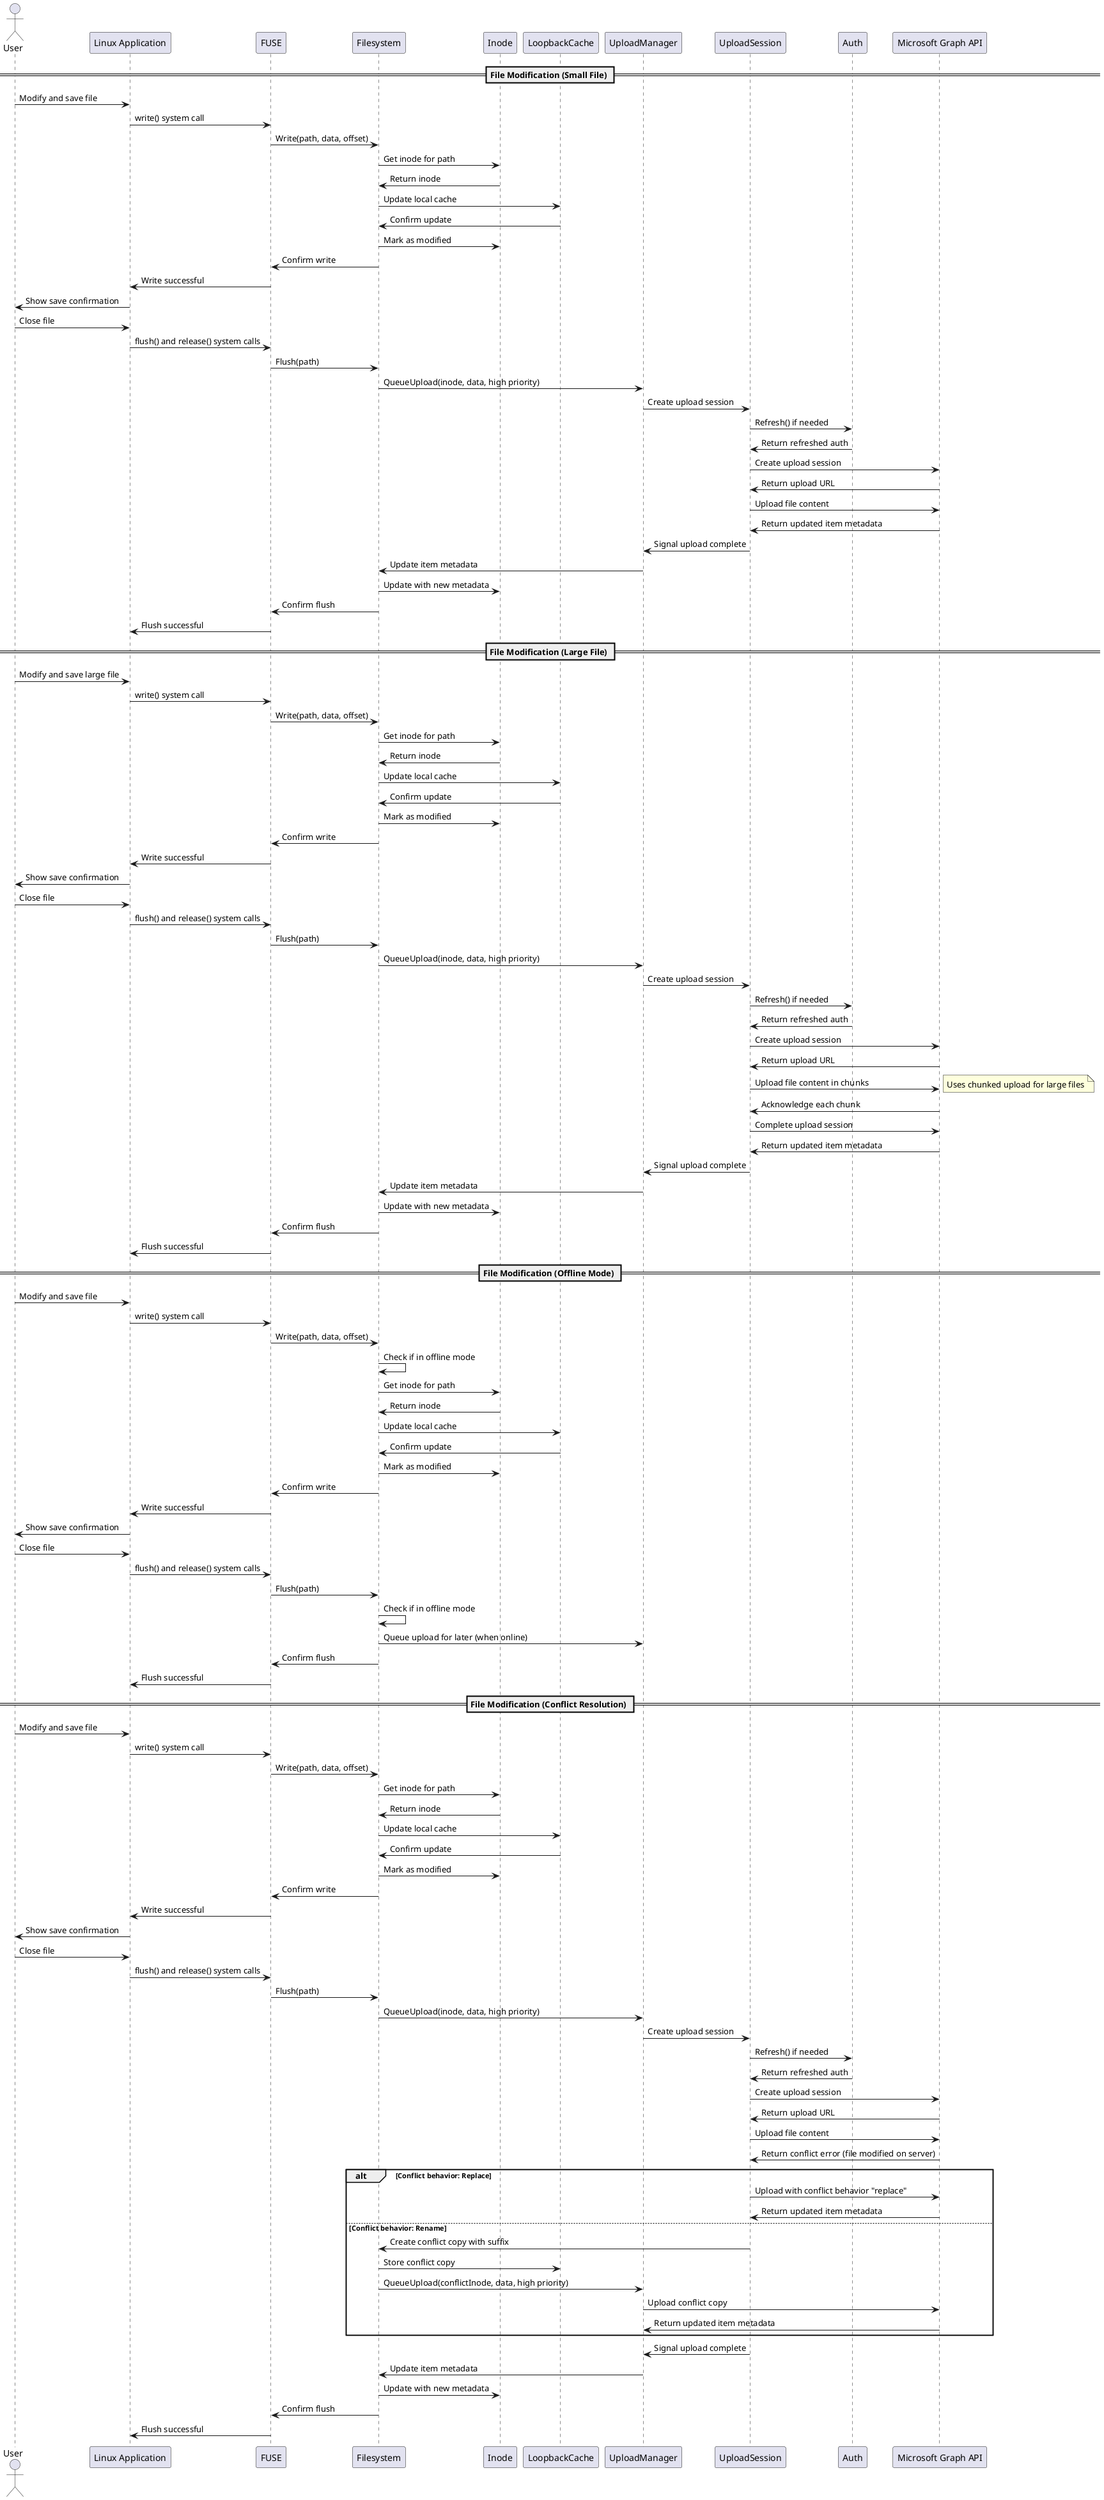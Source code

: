 @startuml File Modification Workflow

actor User
participant "Linux Application" as App
participant "FUSE" as FUSE
participant "Filesystem" as FS
participant "Inode" as Inode
participant "LoopbackCache" as Cache
participant "UploadManager" as UM
participant "UploadSession" as US
participant "Auth" as Auth
participant "Microsoft Graph API" as API

== File Modification (Small File) ==

User -> App: Modify and save file
App -> FUSE: write() system call
FUSE -> FS: Write(path, data, offset)
FS -> Inode: Get inode for path
Inode -> FS: Return inode
FS -> Cache: Update local cache
Cache -> FS: Confirm update
FS -> Inode: Mark as modified
FS -> FUSE: Confirm write
FUSE -> App: Write successful
App -> User: Show save confirmation

User -> App: Close file
App -> FUSE: flush() and release() system calls
FUSE -> FS: Flush(path)
FS -> UM: QueueUpload(inode, data, high priority)
UM -> US: Create upload session
US -> Auth: Refresh() if needed
Auth -> US: Return refreshed auth
US -> API: Create upload session
API -> US: Return upload URL
US -> API: Upload file content
API -> US: Return updated item metadata
US -> UM: Signal upload complete
UM -> FS: Update item metadata
FS -> Inode: Update with new metadata
FS -> FUSE: Confirm flush
FUSE -> App: Flush successful

== File Modification (Large File) ==

User -> App: Modify and save large file
App -> FUSE: write() system call
FUSE -> FS: Write(path, data, offset)
FS -> Inode: Get inode for path
Inode -> FS: Return inode
FS -> Cache: Update local cache
Cache -> FS: Confirm update
FS -> Inode: Mark as modified
FS -> FUSE: Confirm write
FUSE -> App: Write successful
App -> User: Show save confirmation

User -> App: Close file
App -> FUSE: flush() and release() system calls
FUSE -> FS: Flush(path)
FS -> UM: QueueUpload(inode, data, high priority)
UM -> US: Create upload session
US -> Auth: Refresh() if needed
Auth -> US: Return refreshed auth
US -> API: Create upload session
API -> US: Return upload URL
US -> API: Upload file content in chunks
note right: Uses chunked upload for large files
API -> US: Acknowledge each chunk
US -> API: Complete upload session
API -> US: Return updated item metadata
US -> UM: Signal upload complete
UM -> FS: Update item metadata
FS -> Inode: Update with new metadata
FS -> FUSE: Confirm flush
FUSE -> App: Flush successful

== File Modification (Offline Mode) ==

User -> App: Modify and save file
App -> FUSE: write() system call
FUSE -> FS: Write(path, data, offset)
FS -> FS: Check if in offline mode
FS -> Inode: Get inode for path
Inode -> FS: Return inode
FS -> Cache: Update local cache
Cache -> FS: Confirm update
FS -> Inode: Mark as modified
FS -> FUSE: Confirm write
FUSE -> App: Write successful
App -> User: Show save confirmation

User -> App: Close file
App -> FUSE: flush() and release() system calls
FUSE -> FS: Flush(path)
FS -> FS: Check if in offline mode
FS -> UM: Queue upload for later (when online)
FS -> FUSE: Confirm flush
FUSE -> App: Flush successful

== File Modification (Conflict Resolution) ==

User -> App: Modify and save file
App -> FUSE: write() system call
FUSE -> FS: Write(path, data, offset)
FS -> Inode: Get inode for path
Inode -> FS: Return inode
FS -> Cache: Update local cache
Cache -> FS: Confirm update
FS -> Inode: Mark as modified
FS -> FUSE: Confirm write
FUSE -> App: Write successful
App -> User: Show save confirmation

User -> App: Close file
App -> FUSE: flush() and release() system calls
FUSE -> FS: Flush(path)
FS -> UM: QueueUpload(inode, data, high priority)
UM -> US: Create upload session
US -> Auth: Refresh() if needed
Auth -> US: Return refreshed auth
US -> API: Create upload session
API -> US: Return upload URL
US -> API: Upload file content
API -> US: Return conflict error (file modified on server)

alt Conflict behavior: Replace
    US -> API: Upload with conflict behavior "replace"
    API -> US: Return updated item metadata
else Conflict behavior: Rename
    US -> FS: Create conflict copy with suffix
    FS -> Cache: Store conflict copy
    FS -> UM: QueueUpload(conflictInode, data, high priority)
    UM -> API: Upload conflict copy
    API -> UM: Return updated item metadata
end

US -> UM: Signal upload complete
UM -> FS: Update item metadata
FS -> Inode: Update with new metadata
FS -> FUSE: Confirm flush
FUSE -> App: Flush successful

@enduml